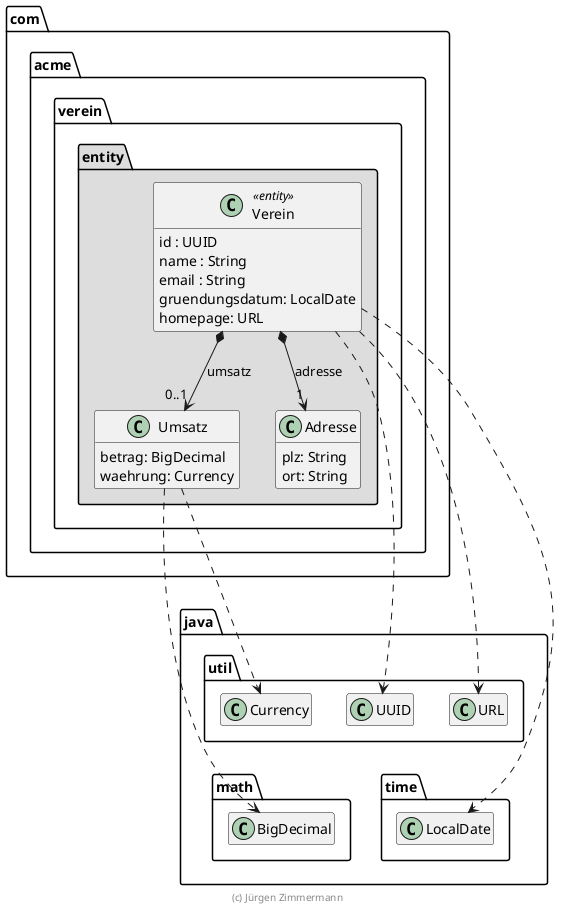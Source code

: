 ' Copyright (C) 2019 - present Juergen Zimmermann, Hochschule Karlsruhe
'
' This program is free software: you can redistribute it and/or modify
' it under the terms of the GNU General Public License as published by
' the Free Software Foundation, either version 3 of the License, or
' (at your option) any later version.
'
' This program is distributed in the hope that it will be useful,
' but WITHOUT ANY WARRANTY; without even the implied warranty of
' MERCHANTABILITY or FITNESS FOR A PARTICULAR PURPOSE.  See the
' GNU General Public License for more details.
'
' You should have received a copy of the GNU General Public License
' along with this program.  If not, see <https://www.gnu.org/licenses/>.
@startuml Verein

skinparam classAttributeIconSize 0
' skinparam monochrome true

package java {
    package util {
        class UUID
        class URL
        class Currency
    }

    package math {
        class BigDecimal
    }

    package time {
        class LocalDate
    }

    BigDecimal .up[hidden].> UUID
    UUID .[hidden].> LocalDate
}

package com.acme.verein.entity #DDDDDD {
    class Umsatz {
        betrag: BigDecimal
        waehrung: Currency
    }

    class Adresse {
        plz: String
        ort: String
    }


    class Verein << entity >> {
        id : UUID
        name : String
        email : String
        gruendungsdatum: LocalDate
        homepage: URL
    }

    Verein *--> "0..1" Umsatz : umsatz
    Verein *--> "1" Adresse : adresse

    Verein ..> UUID
    Verein ..> LocalDate
    Verein ..> URL

    Umsatz ..> Currency
    Umsatz ..> BigDecimal
}

hide empty members

footer (c) Jürgen Zimmermann

@enduml
